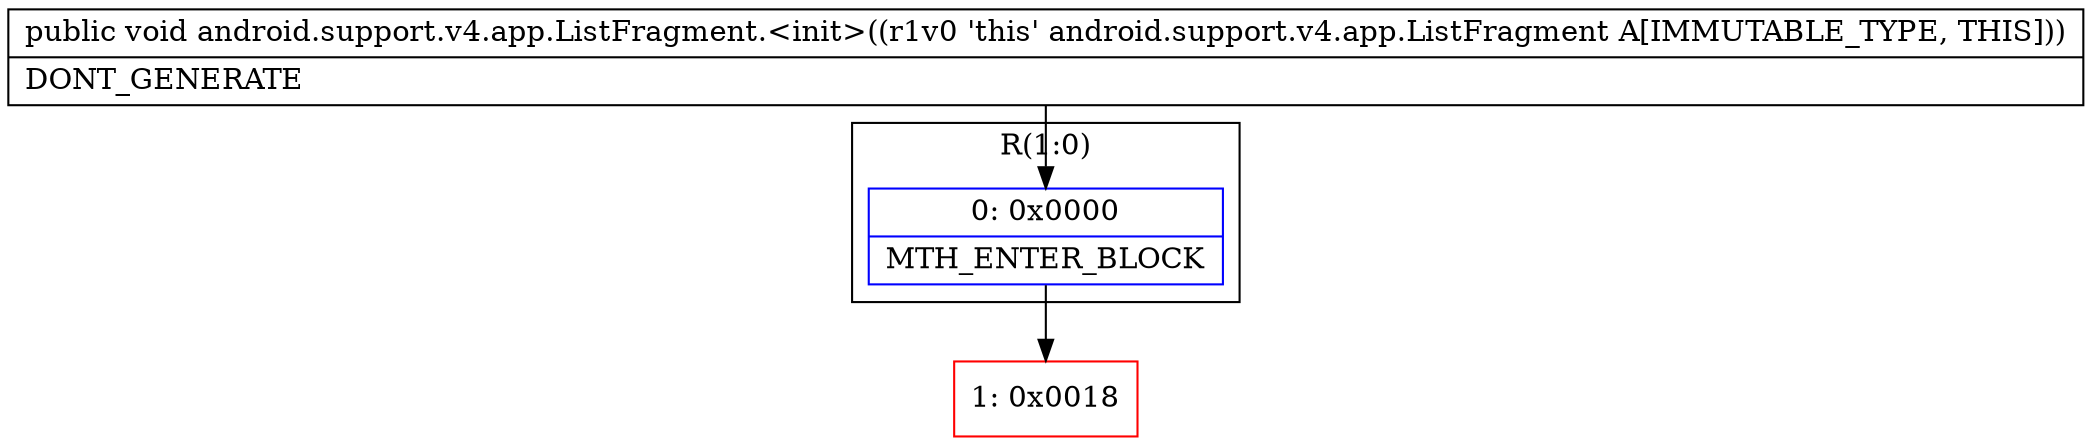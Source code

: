digraph "CFG forandroid.support.v4.app.ListFragment.\<init\>()V" {
subgraph cluster_Region_746051907 {
label = "R(1:0)";
node [shape=record,color=blue];
Node_0 [shape=record,label="{0\:\ 0x0000|MTH_ENTER_BLOCK\l}"];
}
Node_1 [shape=record,color=red,label="{1\:\ 0x0018}"];
MethodNode[shape=record,label="{public void android.support.v4.app.ListFragment.\<init\>((r1v0 'this' android.support.v4.app.ListFragment A[IMMUTABLE_TYPE, THIS]))  | DONT_GENERATE\l}"];
MethodNode -> Node_0;
Node_0 -> Node_1;
}

